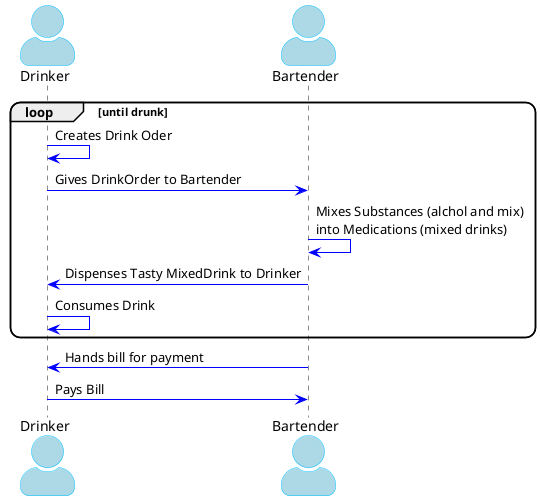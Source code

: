 @startuml Bar Visit

@startuml
skinparam usecase {
backgroundColor DeepSkyBlue
BorderColor DarkSlateGray
ArrowColor Blue
}

skinparam Note {
BackgroundColor LightBlue
BorderColor Blue
}

skinparam roundcorner 20

skinparam actor {
FontName Arial
Style awesome
BorderColor DeepSkyBlue
BackgroundColor LightBlue
}

actor Drinker
actor Bartender

loop until drunk
Drinker -> Drinker : Creates Drink Oder
Drinker -> Bartender : Gives DrinkOrder to Bartender
Bartender -> Bartender : Mixes Substances (alchol and mix)\ninto Medications (mixed drinks)
Bartender -> Drinker : Dispenses Tasty MixedDrink to Drinker
Drinker -> Drinker : Consumes Drink
end
Bartender -> Drinker : Hands bill for payment
Drinker -> Bartender : Pays Bill
@enduml